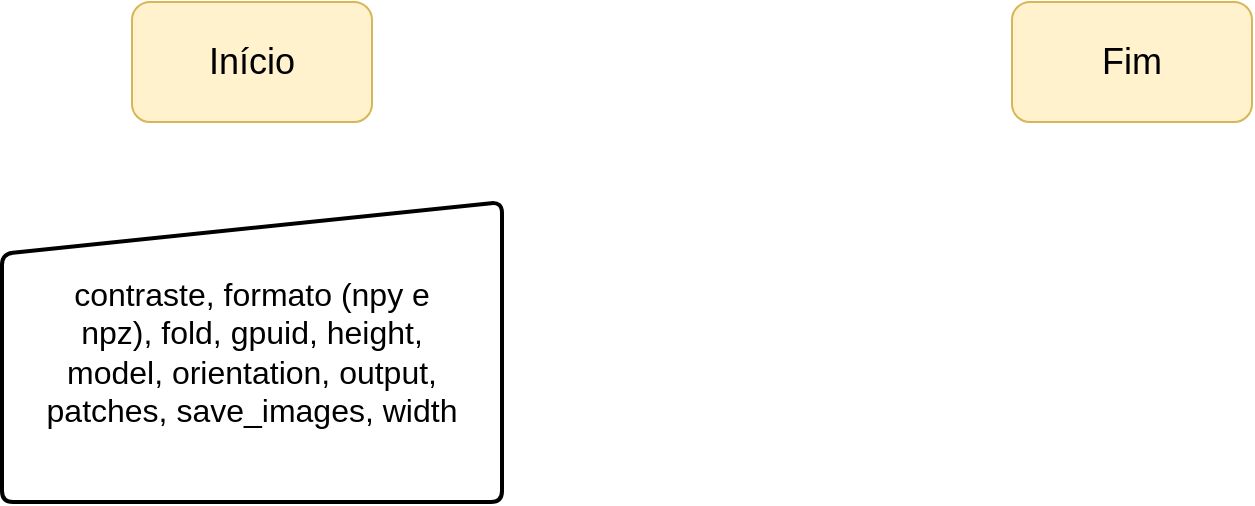 <mxfile version="24.4.4" type="device">
  <diagram name="Página-1" id="dq9GXbK4IMYLKhdNl-S3">
    <mxGraphModel dx="1434" dy="754" grid="1" gridSize="10" guides="1" tooltips="1" connect="1" arrows="1" fold="1" page="1" pageScale="1" pageWidth="1169" pageHeight="827" math="0" shadow="0">
      <root>
        <mxCell id="0" />
        <mxCell id="1" parent="0" />
        <mxCell id="ULV95EP0VUD4HpzsEm0A-1" value="&lt;font style=&quot;font-size: 18px;&quot;&gt;Início&lt;/font&gt;" style="rounded=1;whiteSpace=wrap;html=1;fillColor=#fff2cc;strokeColor=#d6b656;" vertex="1" parent="1">
          <mxGeometry x="200" y="110" width="120" height="60" as="geometry" />
        </mxCell>
        <mxCell id="ULV95EP0VUD4HpzsEm0A-2" value="&lt;font style=&quot;font-size: 18px;&quot;&gt;Fim&lt;/font&gt;" style="rounded=1;whiteSpace=wrap;html=1;fillColor=#fff2cc;strokeColor=#d6b656;" vertex="1" parent="1">
          <mxGeometry x="640" y="110" width="120" height="60" as="geometry" />
        </mxCell>
        <mxCell id="ULV95EP0VUD4HpzsEm0A-6" value="&lt;div&gt;&lt;span style=&quot;font-size: 16px; background-color: initial;&quot;&gt;contraste, formato (npy e npz),&amp;nbsp;&lt;/span&gt;&lt;span style=&quot;font-size: 16px; background-color: initial;&quot;&gt;fold, gpuid, height, model,&amp;nbsp;&lt;/span&gt;&lt;span style=&quot;font-size: 16px;&quot;&gt;orientation, output, patches,&amp;nbsp;&lt;/span&gt;&lt;span style=&quot;font-size: 16px; background-color: initial;&quot;&gt;save_images, width&lt;/span&gt;&lt;/div&gt;" style="html=1;strokeWidth=2;shape=manualInput;whiteSpace=wrap;rounded=1;size=26;arcSize=11;aspect=fixed;" vertex="1" parent="1">
          <mxGeometry x="135" y="210" width="250" height="150" as="geometry" />
        </mxCell>
      </root>
    </mxGraphModel>
  </diagram>
</mxfile>
